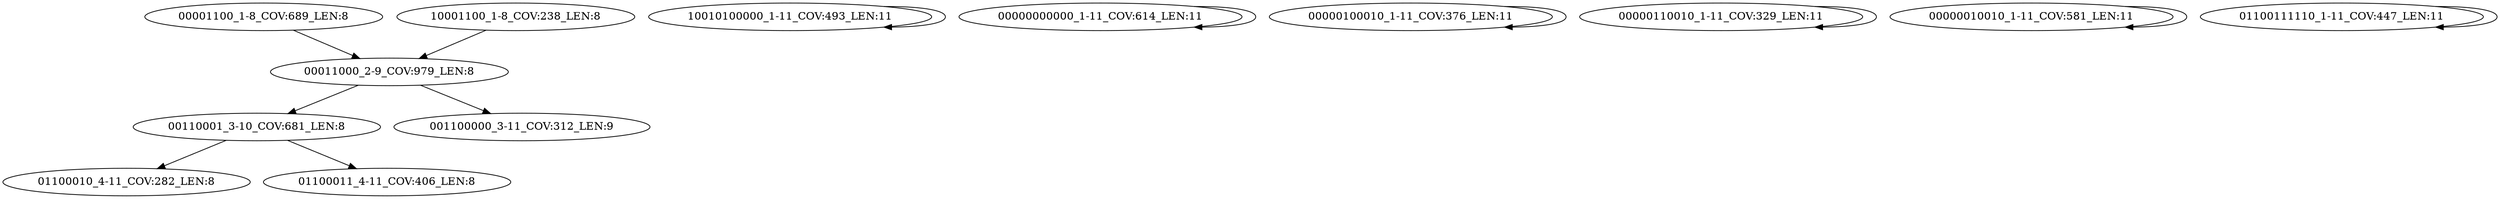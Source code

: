 digraph G {
    "00001100_1-8_COV:689_LEN:8" -> "00011000_2-9_COV:979_LEN:8";
    "00011000_2-9_COV:979_LEN:8" -> "00110001_3-10_COV:681_LEN:8";
    "00011000_2-9_COV:979_LEN:8" -> "001100000_3-11_COV:312_LEN:9";
    "10010100000_1-11_COV:493_LEN:11" -> "10010100000_1-11_COV:493_LEN:11";
    "00110001_3-10_COV:681_LEN:8" -> "01100010_4-11_COV:282_LEN:8";
    "00110001_3-10_COV:681_LEN:8" -> "01100011_4-11_COV:406_LEN:8";
    "00000000000_1-11_COV:614_LEN:11" -> "00000000000_1-11_COV:614_LEN:11";
    "00000100010_1-11_COV:376_LEN:11" -> "00000100010_1-11_COV:376_LEN:11";
    "00000110010_1-11_COV:329_LEN:11" -> "00000110010_1-11_COV:329_LEN:11";
    "00000010010_1-11_COV:581_LEN:11" -> "00000010010_1-11_COV:581_LEN:11";
    "10001100_1-8_COV:238_LEN:8" -> "00011000_2-9_COV:979_LEN:8";
    "01100111110_1-11_COV:447_LEN:11" -> "01100111110_1-11_COV:447_LEN:11";
}
